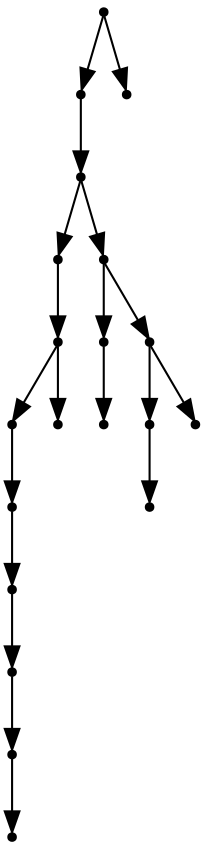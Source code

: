digraph {
  19 [shape=point];
  17 [shape=point];
  16 [shape=point];
  8 [shape=point];
  7 [shape=point];
  5 [shape=point];
  4 [shape=point];
  3 [shape=point];
  2 [shape=point];
  1 [shape=point];
  0 [shape=point];
  6 [shape=point];
  15 [shape=point];
  10 [shape=point];
  9 [shape=point];
  14 [shape=point];
  12 [shape=point];
  11 [shape=point];
  13 [shape=point];
  18 [shape=point];
19 -> 17;
17 -> 16;
16 -> 8;
8 -> 7;
7 -> 5;
5 -> 4;
4 -> 3;
3 -> 2;
2 -> 1;
1 -> 0;
7 -> 6;
16 -> 15;
15 -> 10;
10 -> 9;
15 -> 14;
14 -> 12;
12 -> 11;
14 -> 13;
19 -> 18;
}
